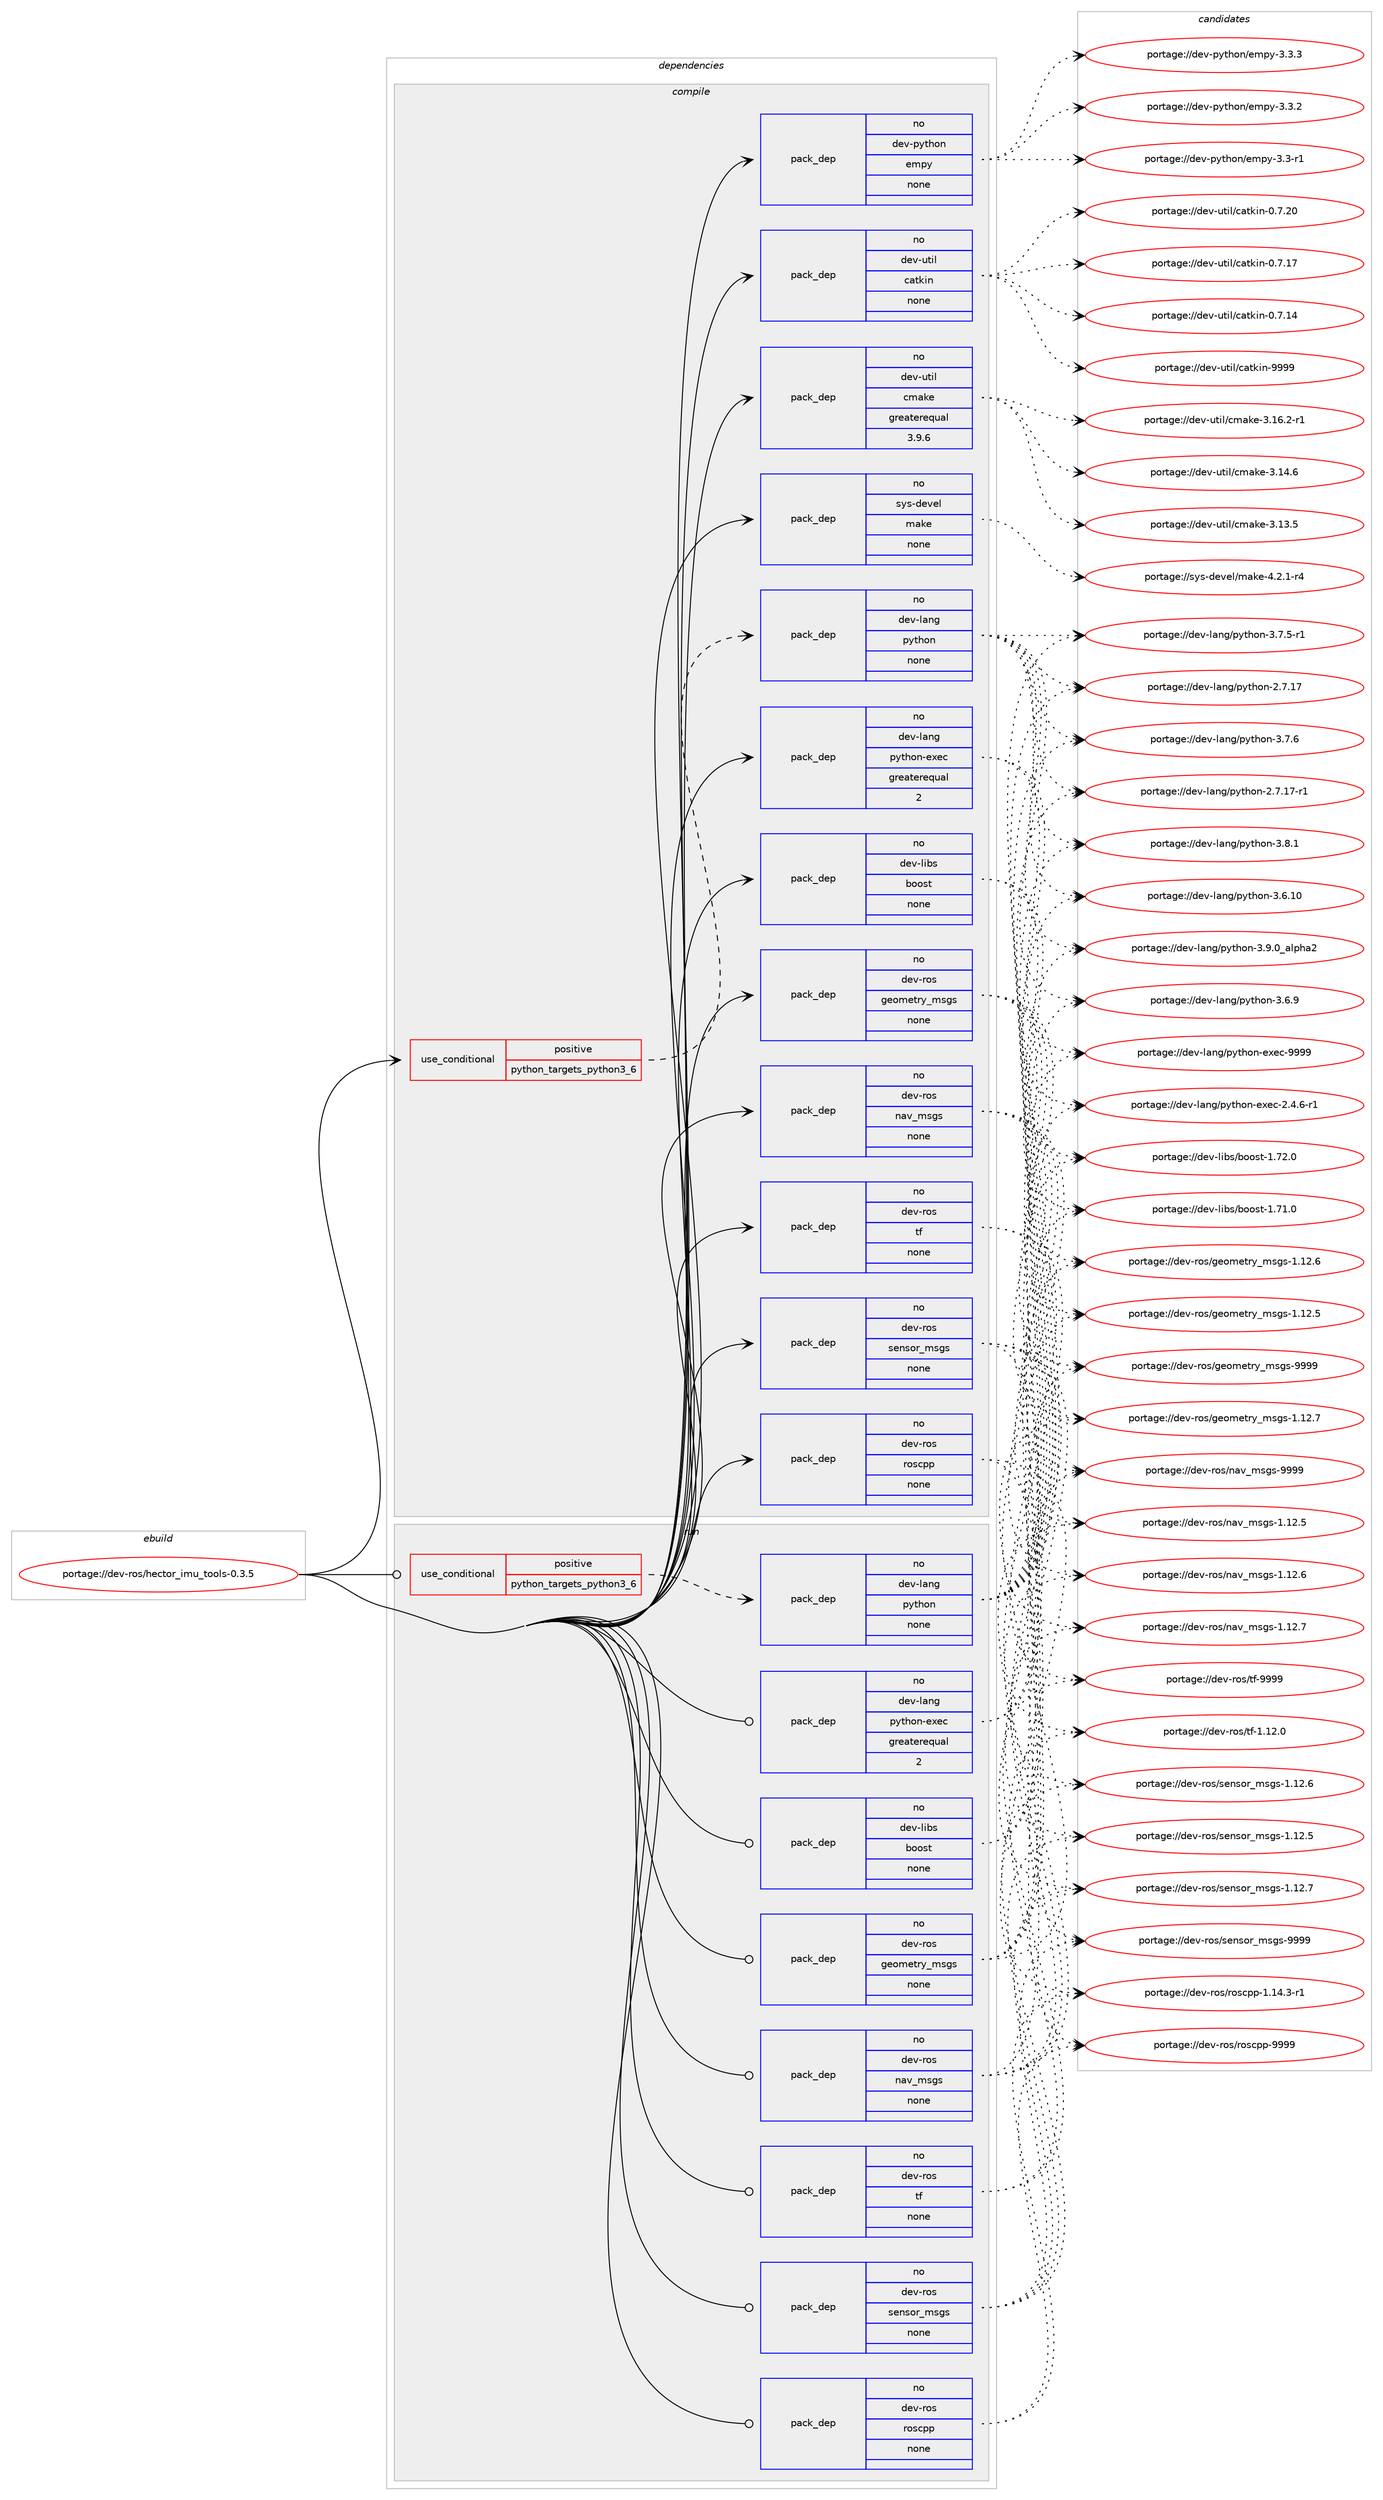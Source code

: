 digraph prolog {

# *************
# Graph options
# *************

newrank=true;
concentrate=true;
compound=true;
graph [rankdir=LR,fontname=Helvetica,fontsize=10,ranksep=1.5];#, ranksep=2.5, nodesep=0.2];
edge  [arrowhead=vee];
node  [fontname=Helvetica,fontsize=10];

# **********
# The ebuild
# **********

subgraph cluster_leftcol {
color=gray;
rank=same;
label=<<i>ebuild</i>>;
id [label="portage://dev-ros/hector_imu_tools-0.3.5", color=red, width=4, href="../dev-ros/hector_imu_tools-0.3.5.svg"];
}

# ****************
# The dependencies
# ****************

subgraph cluster_midcol {
color=gray;
label=<<i>dependencies</i>>;
subgraph cluster_compile {
fillcolor="#eeeeee";
style=filled;
label=<<i>compile</i>>;
subgraph cond100388 {
dependency401930 [label=<<TABLE BORDER="0" CELLBORDER="1" CELLSPACING="0" CELLPADDING="4"><TR><TD ROWSPAN="3" CELLPADDING="10">use_conditional</TD></TR><TR><TD>positive</TD></TR><TR><TD>python_targets_python3_6</TD></TR></TABLE>>, shape=none, color=red];
subgraph pack296689 {
dependency401931 [label=<<TABLE BORDER="0" CELLBORDER="1" CELLSPACING="0" CELLPADDING="4" WIDTH="220"><TR><TD ROWSPAN="6" CELLPADDING="30">pack_dep</TD></TR><TR><TD WIDTH="110">no</TD></TR><TR><TD>dev-lang</TD></TR><TR><TD>python</TD></TR><TR><TD>none</TD></TR><TR><TD></TD></TR></TABLE>>, shape=none, color=blue];
}
dependency401930:e -> dependency401931:w [weight=20,style="dashed",arrowhead="vee"];
}
id:e -> dependency401930:w [weight=20,style="solid",arrowhead="vee"];
subgraph pack296690 {
dependency401932 [label=<<TABLE BORDER="0" CELLBORDER="1" CELLSPACING="0" CELLPADDING="4" WIDTH="220"><TR><TD ROWSPAN="6" CELLPADDING="30">pack_dep</TD></TR><TR><TD WIDTH="110">no</TD></TR><TR><TD>dev-lang</TD></TR><TR><TD>python-exec</TD></TR><TR><TD>greaterequal</TD></TR><TR><TD>2</TD></TR></TABLE>>, shape=none, color=blue];
}
id:e -> dependency401932:w [weight=20,style="solid",arrowhead="vee"];
subgraph pack296691 {
dependency401933 [label=<<TABLE BORDER="0" CELLBORDER="1" CELLSPACING="0" CELLPADDING="4" WIDTH="220"><TR><TD ROWSPAN="6" CELLPADDING="30">pack_dep</TD></TR><TR><TD WIDTH="110">no</TD></TR><TR><TD>dev-libs</TD></TR><TR><TD>boost</TD></TR><TR><TD>none</TD></TR><TR><TD></TD></TR></TABLE>>, shape=none, color=blue];
}
id:e -> dependency401933:w [weight=20,style="solid",arrowhead="vee"];
subgraph pack296692 {
dependency401934 [label=<<TABLE BORDER="0" CELLBORDER="1" CELLSPACING="0" CELLPADDING="4" WIDTH="220"><TR><TD ROWSPAN="6" CELLPADDING="30">pack_dep</TD></TR><TR><TD WIDTH="110">no</TD></TR><TR><TD>dev-python</TD></TR><TR><TD>empy</TD></TR><TR><TD>none</TD></TR><TR><TD></TD></TR></TABLE>>, shape=none, color=blue];
}
id:e -> dependency401934:w [weight=20,style="solid",arrowhead="vee"];
subgraph pack296693 {
dependency401935 [label=<<TABLE BORDER="0" CELLBORDER="1" CELLSPACING="0" CELLPADDING="4" WIDTH="220"><TR><TD ROWSPAN="6" CELLPADDING="30">pack_dep</TD></TR><TR><TD WIDTH="110">no</TD></TR><TR><TD>dev-ros</TD></TR><TR><TD>geometry_msgs</TD></TR><TR><TD>none</TD></TR><TR><TD></TD></TR></TABLE>>, shape=none, color=blue];
}
id:e -> dependency401935:w [weight=20,style="solid",arrowhead="vee"];
subgraph pack296694 {
dependency401936 [label=<<TABLE BORDER="0" CELLBORDER="1" CELLSPACING="0" CELLPADDING="4" WIDTH="220"><TR><TD ROWSPAN="6" CELLPADDING="30">pack_dep</TD></TR><TR><TD WIDTH="110">no</TD></TR><TR><TD>dev-ros</TD></TR><TR><TD>nav_msgs</TD></TR><TR><TD>none</TD></TR><TR><TD></TD></TR></TABLE>>, shape=none, color=blue];
}
id:e -> dependency401936:w [weight=20,style="solid",arrowhead="vee"];
subgraph pack296695 {
dependency401937 [label=<<TABLE BORDER="0" CELLBORDER="1" CELLSPACING="0" CELLPADDING="4" WIDTH="220"><TR><TD ROWSPAN="6" CELLPADDING="30">pack_dep</TD></TR><TR><TD WIDTH="110">no</TD></TR><TR><TD>dev-ros</TD></TR><TR><TD>roscpp</TD></TR><TR><TD>none</TD></TR><TR><TD></TD></TR></TABLE>>, shape=none, color=blue];
}
id:e -> dependency401937:w [weight=20,style="solid",arrowhead="vee"];
subgraph pack296696 {
dependency401938 [label=<<TABLE BORDER="0" CELLBORDER="1" CELLSPACING="0" CELLPADDING="4" WIDTH="220"><TR><TD ROWSPAN="6" CELLPADDING="30">pack_dep</TD></TR><TR><TD WIDTH="110">no</TD></TR><TR><TD>dev-ros</TD></TR><TR><TD>sensor_msgs</TD></TR><TR><TD>none</TD></TR><TR><TD></TD></TR></TABLE>>, shape=none, color=blue];
}
id:e -> dependency401938:w [weight=20,style="solid",arrowhead="vee"];
subgraph pack296697 {
dependency401939 [label=<<TABLE BORDER="0" CELLBORDER="1" CELLSPACING="0" CELLPADDING="4" WIDTH="220"><TR><TD ROWSPAN="6" CELLPADDING="30">pack_dep</TD></TR><TR><TD WIDTH="110">no</TD></TR><TR><TD>dev-ros</TD></TR><TR><TD>tf</TD></TR><TR><TD>none</TD></TR><TR><TD></TD></TR></TABLE>>, shape=none, color=blue];
}
id:e -> dependency401939:w [weight=20,style="solid",arrowhead="vee"];
subgraph pack296698 {
dependency401940 [label=<<TABLE BORDER="0" CELLBORDER="1" CELLSPACING="0" CELLPADDING="4" WIDTH="220"><TR><TD ROWSPAN="6" CELLPADDING="30">pack_dep</TD></TR><TR><TD WIDTH="110">no</TD></TR><TR><TD>dev-util</TD></TR><TR><TD>catkin</TD></TR><TR><TD>none</TD></TR><TR><TD></TD></TR></TABLE>>, shape=none, color=blue];
}
id:e -> dependency401940:w [weight=20,style="solid",arrowhead="vee"];
subgraph pack296699 {
dependency401941 [label=<<TABLE BORDER="0" CELLBORDER="1" CELLSPACING="0" CELLPADDING="4" WIDTH="220"><TR><TD ROWSPAN="6" CELLPADDING="30">pack_dep</TD></TR><TR><TD WIDTH="110">no</TD></TR><TR><TD>dev-util</TD></TR><TR><TD>cmake</TD></TR><TR><TD>greaterequal</TD></TR><TR><TD>3.9.6</TD></TR></TABLE>>, shape=none, color=blue];
}
id:e -> dependency401941:w [weight=20,style="solid",arrowhead="vee"];
subgraph pack296700 {
dependency401942 [label=<<TABLE BORDER="0" CELLBORDER="1" CELLSPACING="0" CELLPADDING="4" WIDTH="220"><TR><TD ROWSPAN="6" CELLPADDING="30">pack_dep</TD></TR><TR><TD WIDTH="110">no</TD></TR><TR><TD>sys-devel</TD></TR><TR><TD>make</TD></TR><TR><TD>none</TD></TR><TR><TD></TD></TR></TABLE>>, shape=none, color=blue];
}
id:e -> dependency401942:w [weight=20,style="solid",arrowhead="vee"];
}
subgraph cluster_compileandrun {
fillcolor="#eeeeee";
style=filled;
label=<<i>compile and run</i>>;
}
subgraph cluster_run {
fillcolor="#eeeeee";
style=filled;
label=<<i>run</i>>;
subgraph cond100389 {
dependency401943 [label=<<TABLE BORDER="0" CELLBORDER="1" CELLSPACING="0" CELLPADDING="4"><TR><TD ROWSPAN="3" CELLPADDING="10">use_conditional</TD></TR><TR><TD>positive</TD></TR><TR><TD>python_targets_python3_6</TD></TR></TABLE>>, shape=none, color=red];
subgraph pack296701 {
dependency401944 [label=<<TABLE BORDER="0" CELLBORDER="1" CELLSPACING="0" CELLPADDING="4" WIDTH="220"><TR><TD ROWSPAN="6" CELLPADDING="30">pack_dep</TD></TR><TR><TD WIDTH="110">no</TD></TR><TR><TD>dev-lang</TD></TR><TR><TD>python</TD></TR><TR><TD>none</TD></TR><TR><TD></TD></TR></TABLE>>, shape=none, color=blue];
}
dependency401943:e -> dependency401944:w [weight=20,style="dashed",arrowhead="vee"];
}
id:e -> dependency401943:w [weight=20,style="solid",arrowhead="odot"];
subgraph pack296702 {
dependency401945 [label=<<TABLE BORDER="0" CELLBORDER="1" CELLSPACING="0" CELLPADDING="4" WIDTH="220"><TR><TD ROWSPAN="6" CELLPADDING="30">pack_dep</TD></TR><TR><TD WIDTH="110">no</TD></TR><TR><TD>dev-lang</TD></TR><TR><TD>python-exec</TD></TR><TR><TD>greaterequal</TD></TR><TR><TD>2</TD></TR></TABLE>>, shape=none, color=blue];
}
id:e -> dependency401945:w [weight=20,style="solid",arrowhead="odot"];
subgraph pack296703 {
dependency401946 [label=<<TABLE BORDER="0" CELLBORDER="1" CELLSPACING="0" CELLPADDING="4" WIDTH="220"><TR><TD ROWSPAN="6" CELLPADDING="30">pack_dep</TD></TR><TR><TD WIDTH="110">no</TD></TR><TR><TD>dev-libs</TD></TR><TR><TD>boost</TD></TR><TR><TD>none</TD></TR><TR><TD></TD></TR></TABLE>>, shape=none, color=blue];
}
id:e -> dependency401946:w [weight=20,style="solid",arrowhead="odot"];
subgraph pack296704 {
dependency401947 [label=<<TABLE BORDER="0" CELLBORDER="1" CELLSPACING="0" CELLPADDING="4" WIDTH="220"><TR><TD ROWSPAN="6" CELLPADDING="30">pack_dep</TD></TR><TR><TD WIDTH="110">no</TD></TR><TR><TD>dev-ros</TD></TR><TR><TD>geometry_msgs</TD></TR><TR><TD>none</TD></TR><TR><TD></TD></TR></TABLE>>, shape=none, color=blue];
}
id:e -> dependency401947:w [weight=20,style="solid",arrowhead="odot"];
subgraph pack296705 {
dependency401948 [label=<<TABLE BORDER="0" CELLBORDER="1" CELLSPACING="0" CELLPADDING="4" WIDTH="220"><TR><TD ROWSPAN="6" CELLPADDING="30">pack_dep</TD></TR><TR><TD WIDTH="110">no</TD></TR><TR><TD>dev-ros</TD></TR><TR><TD>nav_msgs</TD></TR><TR><TD>none</TD></TR><TR><TD></TD></TR></TABLE>>, shape=none, color=blue];
}
id:e -> dependency401948:w [weight=20,style="solid",arrowhead="odot"];
subgraph pack296706 {
dependency401949 [label=<<TABLE BORDER="0" CELLBORDER="1" CELLSPACING="0" CELLPADDING="4" WIDTH="220"><TR><TD ROWSPAN="6" CELLPADDING="30">pack_dep</TD></TR><TR><TD WIDTH="110">no</TD></TR><TR><TD>dev-ros</TD></TR><TR><TD>roscpp</TD></TR><TR><TD>none</TD></TR><TR><TD></TD></TR></TABLE>>, shape=none, color=blue];
}
id:e -> dependency401949:w [weight=20,style="solid",arrowhead="odot"];
subgraph pack296707 {
dependency401950 [label=<<TABLE BORDER="0" CELLBORDER="1" CELLSPACING="0" CELLPADDING="4" WIDTH="220"><TR><TD ROWSPAN="6" CELLPADDING="30">pack_dep</TD></TR><TR><TD WIDTH="110">no</TD></TR><TR><TD>dev-ros</TD></TR><TR><TD>sensor_msgs</TD></TR><TR><TD>none</TD></TR><TR><TD></TD></TR></TABLE>>, shape=none, color=blue];
}
id:e -> dependency401950:w [weight=20,style="solid",arrowhead="odot"];
subgraph pack296708 {
dependency401951 [label=<<TABLE BORDER="0" CELLBORDER="1" CELLSPACING="0" CELLPADDING="4" WIDTH="220"><TR><TD ROWSPAN="6" CELLPADDING="30">pack_dep</TD></TR><TR><TD WIDTH="110">no</TD></TR><TR><TD>dev-ros</TD></TR><TR><TD>tf</TD></TR><TR><TD>none</TD></TR><TR><TD></TD></TR></TABLE>>, shape=none, color=blue];
}
id:e -> dependency401951:w [weight=20,style="solid",arrowhead="odot"];
}
}

# **************
# The candidates
# **************

subgraph cluster_choices {
rank=same;
color=gray;
label=<<i>candidates</i>>;

subgraph choice296689 {
color=black;
nodesep=1;
choice10010111845108971101034711212111610411111045514657464895971081121049750 [label="portage://dev-lang/python-3.9.0_alpha2", color=red, width=4,href="../dev-lang/python-3.9.0_alpha2.svg"];
choice100101118451089711010347112121116104111110455146564649 [label="portage://dev-lang/python-3.8.1", color=red, width=4,href="../dev-lang/python-3.8.1.svg"];
choice100101118451089711010347112121116104111110455146554654 [label="portage://dev-lang/python-3.7.6", color=red, width=4,href="../dev-lang/python-3.7.6.svg"];
choice1001011184510897110103471121211161041111104551465546534511449 [label="portage://dev-lang/python-3.7.5-r1", color=red, width=4,href="../dev-lang/python-3.7.5-r1.svg"];
choice100101118451089711010347112121116104111110455146544657 [label="portage://dev-lang/python-3.6.9", color=red, width=4,href="../dev-lang/python-3.6.9.svg"];
choice10010111845108971101034711212111610411111045514654464948 [label="portage://dev-lang/python-3.6.10", color=red, width=4,href="../dev-lang/python-3.6.10.svg"];
choice100101118451089711010347112121116104111110455046554649554511449 [label="portage://dev-lang/python-2.7.17-r1", color=red, width=4,href="../dev-lang/python-2.7.17-r1.svg"];
choice10010111845108971101034711212111610411111045504655464955 [label="portage://dev-lang/python-2.7.17", color=red, width=4,href="../dev-lang/python-2.7.17.svg"];
dependency401931:e -> choice10010111845108971101034711212111610411111045514657464895971081121049750:w [style=dotted,weight="100"];
dependency401931:e -> choice100101118451089711010347112121116104111110455146564649:w [style=dotted,weight="100"];
dependency401931:e -> choice100101118451089711010347112121116104111110455146554654:w [style=dotted,weight="100"];
dependency401931:e -> choice1001011184510897110103471121211161041111104551465546534511449:w [style=dotted,weight="100"];
dependency401931:e -> choice100101118451089711010347112121116104111110455146544657:w [style=dotted,weight="100"];
dependency401931:e -> choice10010111845108971101034711212111610411111045514654464948:w [style=dotted,weight="100"];
dependency401931:e -> choice100101118451089711010347112121116104111110455046554649554511449:w [style=dotted,weight="100"];
dependency401931:e -> choice10010111845108971101034711212111610411111045504655464955:w [style=dotted,weight="100"];
}
subgraph choice296690 {
color=black;
nodesep=1;
choice10010111845108971101034711212111610411111045101120101994557575757 [label="portage://dev-lang/python-exec-9999", color=red, width=4,href="../dev-lang/python-exec-9999.svg"];
choice10010111845108971101034711212111610411111045101120101994550465246544511449 [label="portage://dev-lang/python-exec-2.4.6-r1", color=red, width=4,href="../dev-lang/python-exec-2.4.6-r1.svg"];
dependency401932:e -> choice10010111845108971101034711212111610411111045101120101994557575757:w [style=dotted,weight="100"];
dependency401932:e -> choice10010111845108971101034711212111610411111045101120101994550465246544511449:w [style=dotted,weight="100"];
}
subgraph choice296691 {
color=black;
nodesep=1;
choice1001011184510810598115479811111111511645494655504648 [label="portage://dev-libs/boost-1.72.0", color=red, width=4,href="../dev-libs/boost-1.72.0.svg"];
choice1001011184510810598115479811111111511645494655494648 [label="portage://dev-libs/boost-1.71.0", color=red, width=4,href="../dev-libs/boost-1.71.0.svg"];
dependency401933:e -> choice1001011184510810598115479811111111511645494655504648:w [style=dotted,weight="100"];
dependency401933:e -> choice1001011184510810598115479811111111511645494655494648:w [style=dotted,weight="100"];
}
subgraph choice296692 {
color=black;
nodesep=1;
choice1001011184511212111610411111047101109112121455146514651 [label="portage://dev-python/empy-3.3.3", color=red, width=4,href="../dev-python/empy-3.3.3.svg"];
choice1001011184511212111610411111047101109112121455146514650 [label="portage://dev-python/empy-3.3.2", color=red, width=4,href="../dev-python/empy-3.3.2.svg"];
choice1001011184511212111610411111047101109112121455146514511449 [label="portage://dev-python/empy-3.3-r1", color=red, width=4,href="../dev-python/empy-3.3-r1.svg"];
dependency401934:e -> choice1001011184511212111610411111047101109112121455146514651:w [style=dotted,weight="100"];
dependency401934:e -> choice1001011184511212111610411111047101109112121455146514650:w [style=dotted,weight="100"];
dependency401934:e -> choice1001011184511212111610411111047101109112121455146514511449:w [style=dotted,weight="100"];
}
subgraph choice296693 {
color=black;
nodesep=1;
choice1001011184511411111547103101111109101116114121951091151031154557575757 [label="portage://dev-ros/geometry_msgs-9999", color=red, width=4,href="../dev-ros/geometry_msgs-9999.svg"];
choice10010111845114111115471031011111091011161141219510911510311545494649504655 [label="portage://dev-ros/geometry_msgs-1.12.7", color=red, width=4,href="../dev-ros/geometry_msgs-1.12.7.svg"];
choice10010111845114111115471031011111091011161141219510911510311545494649504654 [label="portage://dev-ros/geometry_msgs-1.12.6", color=red, width=4,href="../dev-ros/geometry_msgs-1.12.6.svg"];
choice10010111845114111115471031011111091011161141219510911510311545494649504653 [label="portage://dev-ros/geometry_msgs-1.12.5", color=red, width=4,href="../dev-ros/geometry_msgs-1.12.5.svg"];
dependency401935:e -> choice1001011184511411111547103101111109101116114121951091151031154557575757:w [style=dotted,weight="100"];
dependency401935:e -> choice10010111845114111115471031011111091011161141219510911510311545494649504655:w [style=dotted,weight="100"];
dependency401935:e -> choice10010111845114111115471031011111091011161141219510911510311545494649504654:w [style=dotted,weight="100"];
dependency401935:e -> choice10010111845114111115471031011111091011161141219510911510311545494649504653:w [style=dotted,weight="100"];
}
subgraph choice296694 {
color=black;
nodesep=1;
choice100101118451141111154711097118951091151031154557575757 [label="portage://dev-ros/nav_msgs-9999", color=red, width=4,href="../dev-ros/nav_msgs-9999.svg"];
choice1001011184511411111547110971189510911510311545494649504655 [label="portage://dev-ros/nav_msgs-1.12.7", color=red, width=4,href="../dev-ros/nav_msgs-1.12.7.svg"];
choice1001011184511411111547110971189510911510311545494649504654 [label="portage://dev-ros/nav_msgs-1.12.6", color=red, width=4,href="../dev-ros/nav_msgs-1.12.6.svg"];
choice1001011184511411111547110971189510911510311545494649504653 [label="portage://dev-ros/nav_msgs-1.12.5", color=red, width=4,href="../dev-ros/nav_msgs-1.12.5.svg"];
dependency401936:e -> choice100101118451141111154711097118951091151031154557575757:w [style=dotted,weight="100"];
dependency401936:e -> choice1001011184511411111547110971189510911510311545494649504655:w [style=dotted,weight="100"];
dependency401936:e -> choice1001011184511411111547110971189510911510311545494649504654:w [style=dotted,weight="100"];
dependency401936:e -> choice1001011184511411111547110971189510911510311545494649504653:w [style=dotted,weight="100"];
}
subgraph choice296695 {
color=black;
nodesep=1;
choice1001011184511411111547114111115991121124557575757 [label="portage://dev-ros/roscpp-9999", color=red, width=4,href="../dev-ros/roscpp-9999.svg"];
choice100101118451141111154711411111599112112454946495246514511449 [label="portage://dev-ros/roscpp-1.14.3-r1", color=red, width=4,href="../dev-ros/roscpp-1.14.3-r1.svg"];
dependency401937:e -> choice1001011184511411111547114111115991121124557575757:w [style=dotted,weight="100"];
dependency401937:e -> choice100101118451141111154711411111599112112454946495246514511449:w [style=dotted,weight="100"];
}
subgraph choice296696 {
color=black;
nodesep=1;
choice1001011184511411111547115101110115111114951091151031154557575757 [label="portage://dev-ros/sensor_msgs-9999", color=red, width=4,href="../dev-ros/sensor_msgs-9999.svg"];
choice10010111845114111115471151011101151111149510911510311545494649504655 [label="portage://dev-ros/sensor_msgs-1.12.7", color=red, width=4,href="../dev-ros/sensor_msgs-1.12.7.svg"];
choice10010111845114111115471151011101151111149510911510311545494649504654 [label="portage://dev-ros/sensor_msgs-1.12.6", color=red, width=4,href="../dev-ros/sensor_msgs-1.12.6.svg"];
choice10010111845114111115471151011101151111149510911510311545494649504653 [label="portage://dev-ros/sensor_msgs-1.12.5", color=red, width=4,href="../dev-ros/sensor_msgs-1.12.5.svg"];
dependency401938:e -> choice1001011184511411111547115101110115111114951091151031154557575757:w [style=dotted,weight="100"];
dependency401938:e -> choice10010111845114111115471151011101151111149510911510311545494649504655:w [style=dotted,weight="100"];
dependency401938:e -> choice10010111845114111115471151011101151111149510911510311545494649504654:w [style=dotted,weight="100"];
dependency401938:e -> choice10010111845114111115471151011101151111149510911510311545494649504653:w [style=dotted,weight="100"];
}
subgraph choice296697 {
color=black;
nodesep=1;
choice10010111845114111115471161024557575757 [label="portage://dev-ros/tf-9999", color=red, width=4,href="../dev-ros/tf-9999.svg"];
choice100101118451141111154711610245494649504648 [label="portage://dev-ros/tf-1.12.0", color=red, width=4,href="../dev-ros/tf-1.12.0.svg"];
dependency401939:e -> choice10010111845114111115471161024557575757:w [style=dotted,weight="100"];
dependency401939:e -> choice100101118451141111154711610245494649504648:w [style=dotted,weight="100"];
}
subgraph choice296698 {
color=black;
nodesep=1;
choice100101118451171161051084799971161071051104557575757 [label="portage://dev-util/catkin-9999", color=red, width=4,href="../dev-util/catkin-9999.svg"];
choice1001011184511711610510847999711610710511045484655465048 [label="portage://dev-util/catkin-0.7.20", color=red, width=4,href="../dev-util/catkin-0.7.20.svg"];
choice1001011184511711610510847999711610710511045484655464955 [label="portage://dev-util/catkin-0.7.17", color=red, width=4,href="../dev-util/catkin-0.7.17.svg"];
choice1001011184511711610510847999711610710511045484655464952 [label="portage://dev-util/catkin-0.7.14", color=red, width=4,href="../dev-util/catkin-0.7.14.svg"];
dependency401940:e -> choice100101118451171161051084799971161071051104557575757:w [style=dotted,weight="100"];
dependency401940:e -> choice1001011184511711610510847999711610710511045484655465048:w [style=dotted,weight="100"];
dependency401940:e -> choice1001011184511711610510847999711610710511045484655464955:w [style=dotted,weight="100"];
dependency401940:e -> choice1001011184511711610510847999711610710511045484655464952:w [style=dotted,weight="100"];
}
subgraph choice296699 {
color=black;
nodesep=1;
choice10010111845117116105108479910997107101455146495446504511449 [label="portage://dev-util/cmake-3.16.2-r1", color=red, width=4,href="../dev-util/cmake-3.16.2-r1.svg"];
choice1001011184511711610510847991099710710145514649524654 [label="portage://dev-util/cmake-3.14.6", color=red, width=4,href="../dev-util/cmake-3.14.6.svg"];
choice1001011184511711610510847991099710710145514649514653 [label="portage://dev-util/cmake-3.13.5", color=red, width=4,href="../dev-util/cmake-3.13.5.svg"];
dependency401941:e -> choice10010111845117116105108479910997107101455146495446504511449:w [style=dotted,weight="100"];
dependency401941:e -> choice1001011184511711610510847991099710710145514649524654:w [style=dotted,weight="100"];
dependency401941:e -> choice1001011184511711610510847991099710710145514649514653:w [style=dotted,weight="100"];
}
subgraph choice296700 {
color=black;
nodesep=1;
choice1151211154510010111810110847109971071014552465046494511452 [label="portage://sys-devel/make-4.2.1-r4", color=red, width=4,href="../sys-devel/make-4.2.1-r4.svg"];
dependency401942:e -> choice1151211154510010111810110847109971071014552465046494511452:w [style=dotted,weight="100"];
}
subgraph choice296701 {
color=black;
nodesep=1;
choice10010111845108971101034711212111610411111045514657464895971081121049750 [label="portage://dev-lang/python-3.9.0_alpha2", color=red, width=4,href="../dev-lang/python-3.9.0_alpha2.svg"];
choice100101118451089711010347112121116104111110455146564649 [label="portage://dev-lang/python-3.8.1", color=red, width=4,href="../dev-lang/python-3.8.1.svg"];
choice100101118451089711010347112121116104111110455146554654 [label="portage://dev-lang/python-3.7.6", color=red, width=4,href="../dev-lang/python-3.7.6.svg"];
choice1001011184510897110103471121211161041111104551465546534511449 [label="portage://dev-lang/python-3.7.5-r1", color=red, width=4,href="../dev-lang/python-3.7.5-r1.svg"];
choice100101118451089711010347112121116104111110455146544657 [label="portage://dev-lang/python-3.6.9", color=red, width=4,href="../dev-lang/python-3.6.9.svg"];
choice10010111845108971101034711212111610411111045514654464948 [label="portage://dev-lang/python-3.6.10", color=red, width=4,href="../dev-lang/python-3.6.10.svg"];
choice100101118451089711010347112121116104111110455046554649554511449 [label="portage://dev-lang/python-2.7.17-r1", color=red, width=4,href="../dev-lang/python-2.7.17-r1.svg"];
choice10010111845108971101034711212111610411111045504655464955 [label="portage://dev-lang/python-2.7.17", color=red, width=4,href="../dev-lang/python-2.7.17.svg"];
dependency401944:e -> choice10010111845108971101034711212111610411111045514657464895971081121049750:w [style=dotted,weight="100"];
dependency401944:e -> choice100101118451089711010347112121116104111110455146564649:w [style=dotted,weight="100"];
dependency401944:e -> choice100101118451089711010347112121116104111110455146554654:w [style=dotted,weight="100"];
dependency401944:e -> choice1001011184510897110103471121211161041111104551465546534511449:w [style=dotted,weight="100"];
dependency401944:e -> choice100101118451089711010347112121116104111110455146544657:w [style=dotted,weight="100"];
dependency401944:e -> choice10010111845108971101034711212111610411111045514654464948:w [style=dotted,weight="100"];
dependency401944:e -> choice100101118451089711010347112121116104111110455046554649554511449:w [style=dotted,weight="100"];
dependency401944:e -> choice10010111845108971101034711212111610411111045504655464955:w [style=dotted,weight="100"];
}
subgraph choice296702 {
color=black;
nodesep=1;
choice10010111845108971101034711212111610411111045101120101994557575757 [label="portage://dev-lang/python-exec-9999", color=red, width=4,href="../dev-lang/python-exec-9999.svg"];
choice10010111845108971101034711212111610411111045101120101994550465246544511449 [label="portage://dev-lang/python-exec-2.4.6-r1", color=red, width=4,href="../dev-lang/python-exec-2.4.6-r1.svg"];
dependency401945:e -> choice10010111845108971101034711212111610411111045101120101994557575757:w [style=dotted,weight="100"];
dependency401945:e -> choice10010111845108971101034711212111610411111045101120101994550465246544511449:w [style=dotted,weight="100"];
}
subgraph choice296703 {
color=black;
nodesep=1;
choice1001011184510810598115479811111111511645494655504648 [label="portage://dev-libs/boost-1.72.0", color=red, width=4,href="../dev-libs/boost-1.72.0.svg"];
choice1001011184510810598115479811111111511645494655494648 [label="portage://dev-libs/boost-1.71.0", color=red, width=4,href="../dev-libs/boost-1.71.0.svg"];
dependency401946:e -> choice1001011184510810598115479811111111511645494655504648:w [style=dotted,weight="100"];
dependency401946:e -> choice1001011184510810598115479811111111511645494655494648:w [style=dotted,weight="100"];
}
subgraph choice296704 {
color=black;
nodesep=1;
choice1001011184511411111547103101111109101116114121951091151031154557575757 [label="portage://dev-ros/geometry_msgs-9999", color=red, width=4,href="../dev-ros/geometry_msgs-9999.svg"];
choice10010111845114111115471031011111091011161141219510911510311545494649504655 [label="portage://dev-ros/geometry_msgs-1.12.7", color=red, width=4,href="../dev-ros/geometry_msgs-1.12.7.svg"];
choice10010111845114111115471031011111091011161141219510911510311545494649504654 [label="portage://dev-ros/geometry_msgs-1.12.6", color=red, width=4,href="../dev-ros/geometry_msgs-1.12.6.svg"];
choice10010111845114111115471031011111091011161141219510911510311545494649504653 [label="portage://dev-ros/geometry_msgs-1.12.5", color=red, width=4,href="../dev-ros/geometry_msgs-1.12.5.svg"];
dependency401947:e -> choice1001011184511411111547103101111109101116114121951091151031154557575757:w [style=dotted,weight="100"];
dependency401947:e -> choice10010111845114111115471031011111091011161141219510911510311545494649504655:w [style=dotted,weight="100"];
dependency401947:e -> choice10010111845114111115471031011111091011161141219510911510311545494649504654:w [style=dotted,weight="100"];
dependency401947:e -> choice10010111845114111115471031011111091011161141219510911510311545494649504653:w [style=dotted,weight="100"];
}
subgraph choice296705 {
color=black;
nodesep=1;
choice100101118451141111154711097118951091151031154557575757 [label="portage://dev-ros/nav_msgs-9999", color=red, width=4,href="../dev-ros/nav_msgs-9999.svg"];
choice1001011184511411111547110971189510911510311545494649504655 [label="portage://dev-ros/nav_msgs-1.12.7", color=red, width=4,href="../dev-ros/nav_msgs-1.12.7.svg"];
choice1001011184511411111547110971189510911510311545494649504654 [label="portage://dev-ros/nav_msgs-1.12.6", color=red, width=4,href="../dev-ros/nav_msgs-1.12.6.svg"];
choice1001011184511411111547110971189510911510311545494649504653 [label="portage://dev-ros/nav_msgs-1.12.5", color=red, width=4,href="../dev-ros/nav_msgs-1.12.5.svg"];
dependency401948:e -> choice100101118451141111154711097118951091151031154557575757:w [style=dotted,weight="100"];
dependency401948:e -> choice1001011184511411111547110971189510911510311545494649504655:w [style=dotted,weight="100"];
dependency401948:e -> choice1001011184511411111547110971189510911510311545494649504654:w [style=dotted,weight="100"];
dependency401948:e -> choice1001011184511411111547110971189510911510311545494649504653:w [style=dotted,weight="100"];
}
subgraph choice296706 {
color=black;
nodesep=1;
choice1001011184511411111547114111115991121124557575757 [label="portage://dev-ros/roscpp-9999", color=red, width=4,href="../dev-ros/roscpp-9999.svg"];
choice100101118451141111154711411111599112112454946495246514511449 [label="portage://dev-ros/roscpp-1.14.3-r1", color=red, width=4,href="../dev-ros/roscpp-1.14.3-r1.svg"];
dependency401949:e -> choice1001011184511411111547114111115991121124557575757:w [style=dotted,weight="100"];
dependency401949:e -> choice100101118451141111154711411111599112112454946495246514511449:w [style=dotted,weight="100"];
}
subgraph choice296707 {
color=black;
nodesep=1;
choice1001011184511411111547115101110115111114951091151031154557575757 [label="portage://dev-ros/sensor_msgs-9999", color=red, width=4,href="../dev-ros/sensor_msgs-9999.svg"];
choice10010111845114111115471151011101151111149510911510311545494649504655 [label="portage://dev-ros/sensor_msgs-1.12.7", color=red, width=4,href="../dev-ros/sensor_msgs-1.12.7.svg"];
choice10010111845114111115471151011101151111149510911510311545494649504654 [label="portage://dev-ros/sensor_msgs-1.12.6", color=red, width=4,href="../dev-ros/sensor_msgs-1.12.6.svg"];
choice10010111845114111115471151011101151111149510911510311545494649504653 [label="portage://dev-ros/sensor_msgs-1.12.5", color=red, width=4,href="../dev-ros/sensor_msgs-1.12.5.svg"];
dependency401950:e -> choice1001011184511411111547115101110115111114951091151031154557575757:w [style=dotted,weight="100"];
dependency401950:e -> choice10010111845114111115471151011101151111149510911510311545494649504655:w [style=dotted,weight="100"];
dependency401950:e -> choice10010111845114111115471151011101151111149510911510311545494649504654:w [style=dotted,weight="100"];
dependency401950:e -> choice10010111845114111115471151011101151111149510911510311545494649504653:w [style=dotted,weight="100"];
}
subgraph choice296708 {
color=black;
nodesep=1;
choice10010111845114111115471161024557575757 [label="portage://dev-ros/tf-9999", color=red, width=4,href="../dev-ros/tf-9999.svg"];
choice100101118451141111154711610245494649504648 [label="portage://dev-ros/tf-1.12.0", color=red, width=4,href="../dev-ros/tf-1.12.0.svg"];
dependency401951:e -> choice10010111845114111115471161024557575757:w [style=dotted,weight="100"];
dependency401951:e -> choice100101118451141111154711610245494649504648:w [style=dotted,weight="100"];
}
}

}
